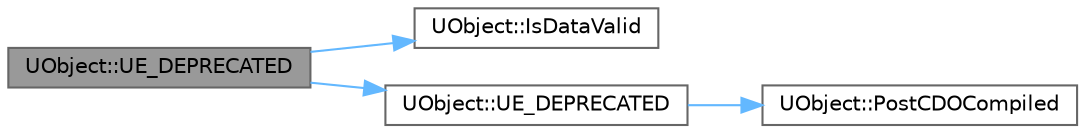 digraph "UObject::UE_DEPRECATED"
{
 // INTERACTIVE_SVG=YES
 // LATEX_PDF_SIZE
  bgcolor="transparent";
  edge [fontname=Helvetica,fontsize=10,labelfontname=Helvetica,labelfontsize=10];
  node [fontname=Helvetica,fontsize=10,shape=box,height=0.2,width=0.4];
  rankdir="LR";
  Node1 [id="Node000001",label="UObject::UE_DEPRECATED",height=0.2,width=0.4,color="gray40", fillcolor="grey60", style="filled", fontcolor="black",tooltip="Generic function to validate objects during changelist validations, etc."];
  Node1 -> Node2 [id="edge1_Node000001_Node000002",color="steelblue1",style="solid",tooltip=" "];
  Node2 [id="Node000002",label="UObject::IsDataValid",height=0.2,width=0.4,color="grey40", fillcolor="white", style="filled",URL="$df/def/classUObject.html#ad71291b324ed1b6e420b227a59d4d2a4",tooltip="Generic function to validate objects during changelist validations, etc."];
  Node1 -> Node3 [id="edge2_Node000001_Node000003",color="steelblue1",style="solid",tooltip=" "];
  Node3 [id="Node000003",label="UObject::UE_DEPRECATED",height=0.2,width=0.4,color="grey40", fillcolor="white", style="filled",URL="$df/def/classUObject.html#a3cdcad206cce246b7cf9aa25a4d8156d",tooltip="Called after the Blueprint compiler has finished generating the Class Default Object (CDO) for a clas..."];
  Node3 -> Node4 [id="edge3_Node000003_Node000004",color="steelblue1",style="solid",tooltip=" "];
  Node4 [id="Node000004",label="UObject::PostCDOCompiled",height=0.2,width=0.4,color="grey40", fillcolor="white", style="filled",URL="$df/def/classUObject.html#a9cabd6aa00a3f7ca06cb520ffe70f0b7",tooltip="Called after the Blueprint compiler has finished generating the Class Default Object (CDO) for a clas..."];
}
